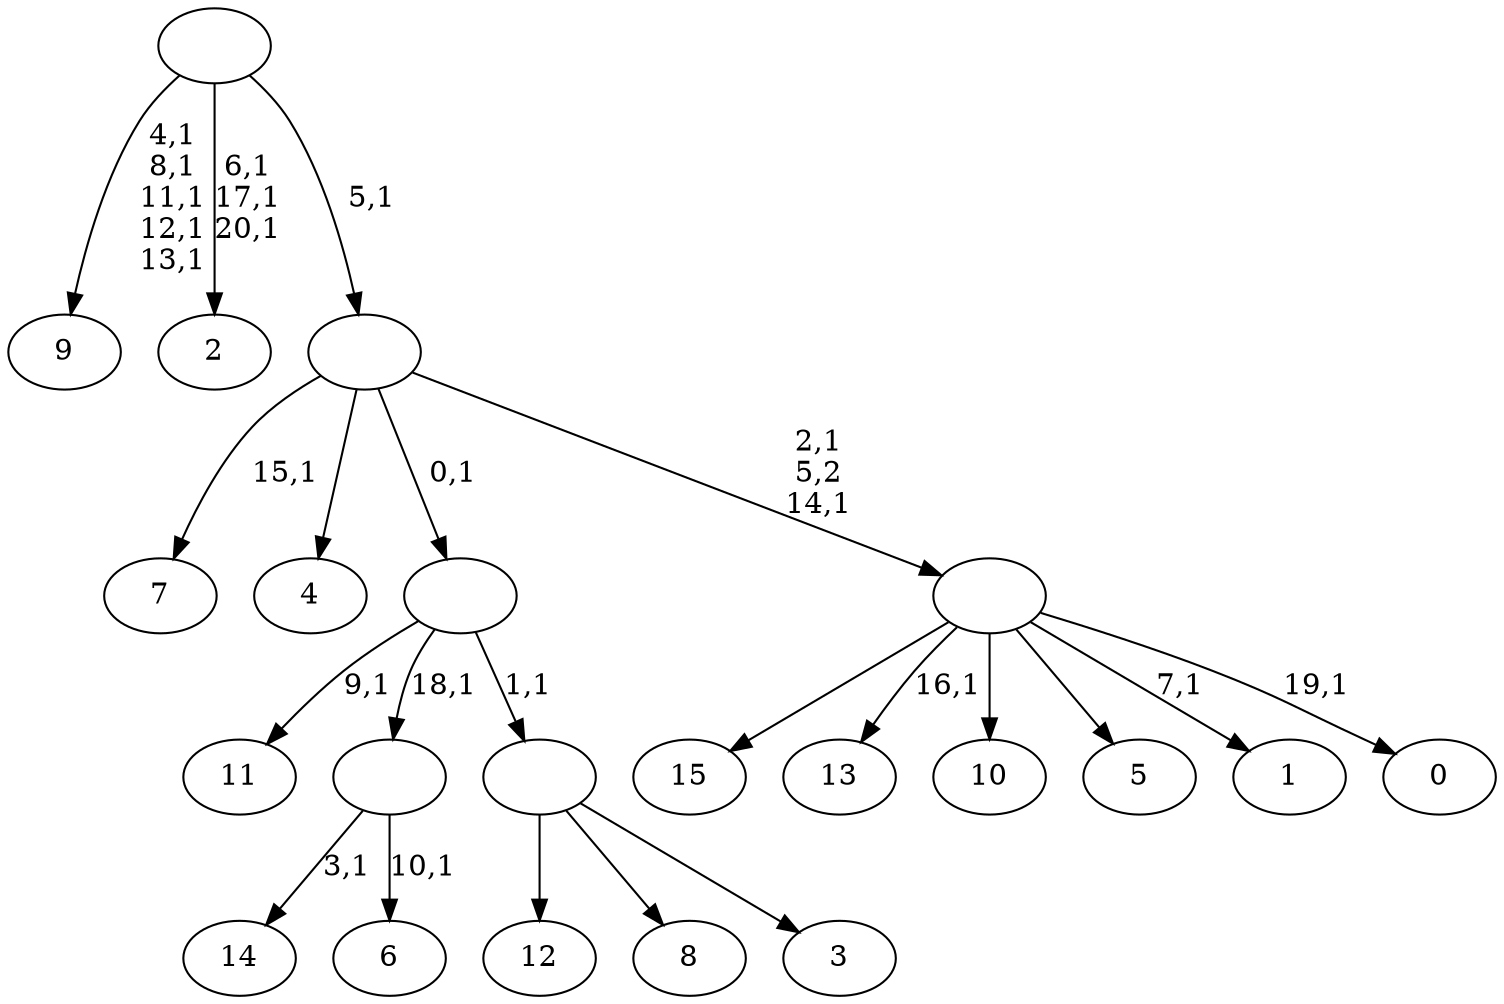 digraph T {
	37 [label="15"]
	36 [label="14"]
	34 [label="13"]
	32 [label="12"]
	31 [label="11"]
	29 [label="10"]
	28 [label="9"]
	22 [label="8"]
	21 [label="7"]
	19 [label="6"]
	17 [label=""]
	16 [label="5"]
	15 [label="4"]
	14 [label="3"]
	13 [label=""]
	12 [label=""]
	11 [label="2"]
	7 [label="1"]
	5 [label="0"]
	3 [label=""]
	1 [label=""]
	0 [label=""]
	17 -> 19 [label="10,1"]
	17 -> 36 [label="3,1"]
	13 -> 32 [label=""]
	13 -> 22 [label=""]
	13 -> 14 [label=""]
	12 -> 31 [label="9,1"]
	12 -> 17 [label="18,1"]
	12 -> 13 [label="1,1"]
	3 -> 5 [label="19,1"]
	3 -> 7 [label="7,1"]
	3 -> 34 [label="16,1"]
	3 -> 37 [label=""]
	3 -> 29 [label=""]
	3 -> 16 [label=""]
	1 -> 3 [label="2,1\n5,2\n14,1"]
	1 -> 21 [label="15,1"]
	1 -> 15 [label=""]
	1 -> 12 [label="0,1"]
	0 -> 11 [label="6,1\n17,1\n20,1"]
	0 -> 28 [label="4,1\n8,1\n11,1\n12,1\n13,1"]
	0 -> 1 [label="5,1"]
}
